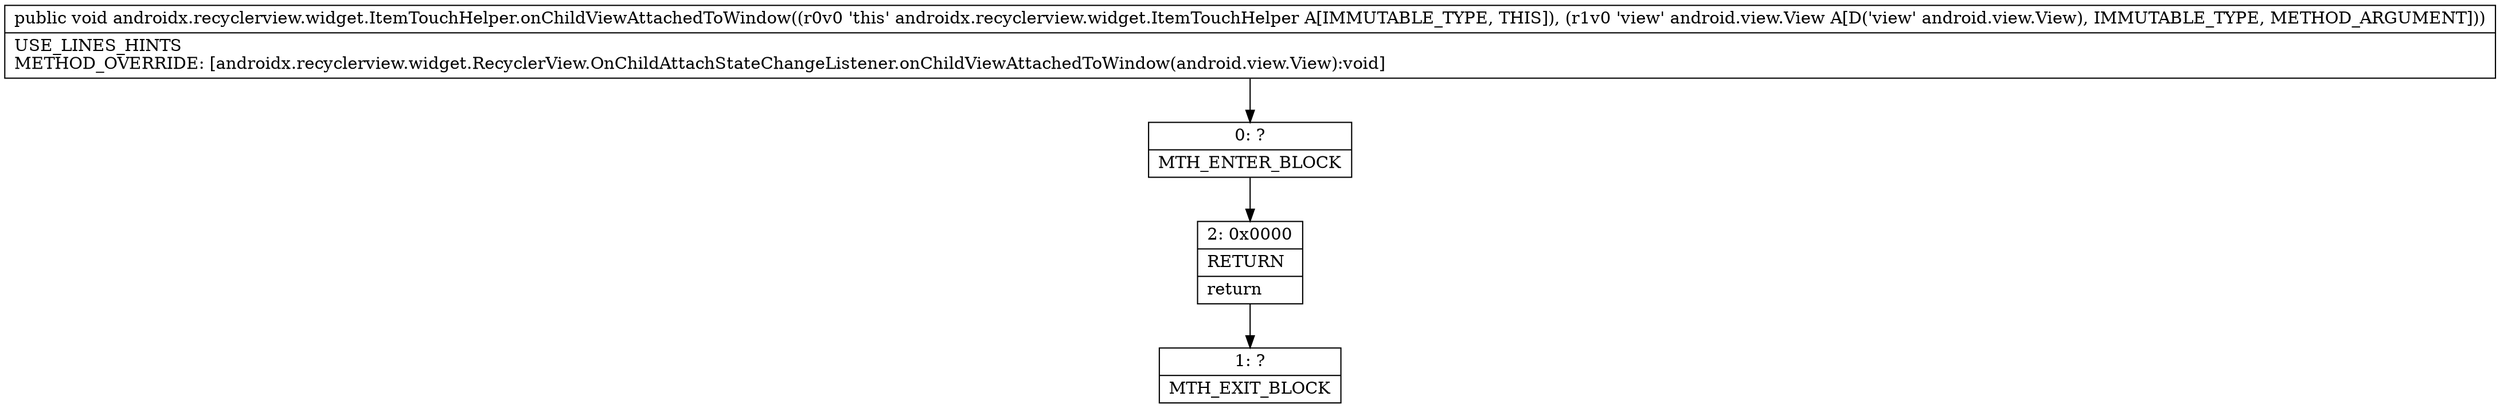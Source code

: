 digraph "CFG forandroidx.recyclerview.widget.ItemTouchHelper.onChildViewAttachedToWindow(Landroid\/view\/View;)V" {
Node_0 [shape=record,label="{0\:\ ?|MTH_ENTER_BLOCK\l}"];
Node_2 [shape=record,label="{2\:\ 0x0000|RETURN\l|return\l}"];
Node_1 [shape=record,label="{1\:\ ?|MTH_EXIT_BLOCK\l}"];
MethodNode[shape=record,label="{public void androidx.recyclerview.widget.ItemTouchHelper.onChildViewAttachedToWindow((r0v0 'this' androidx.recyclerview.widget.ItemTouchHelper A[IMMUTABLE_TYPE, THIS]), (r1v0 'view' android.view.View A[D('view' android.view.View), IMMUTABLE_TYPE, METHOD_ARGUMENT]))  | USE_LINES_HINTS\lMETHOD_OVERRIDE: [androidx.recyclerview.widget.RecyclerView.OnChildAttachStateChangeListener.onChildViewAttachedToWindow(android.view.View):void]\l}"];
MethodNode -> Node_0;Node_0 -> Node_2;
Node_2 -> Node_1;
}

